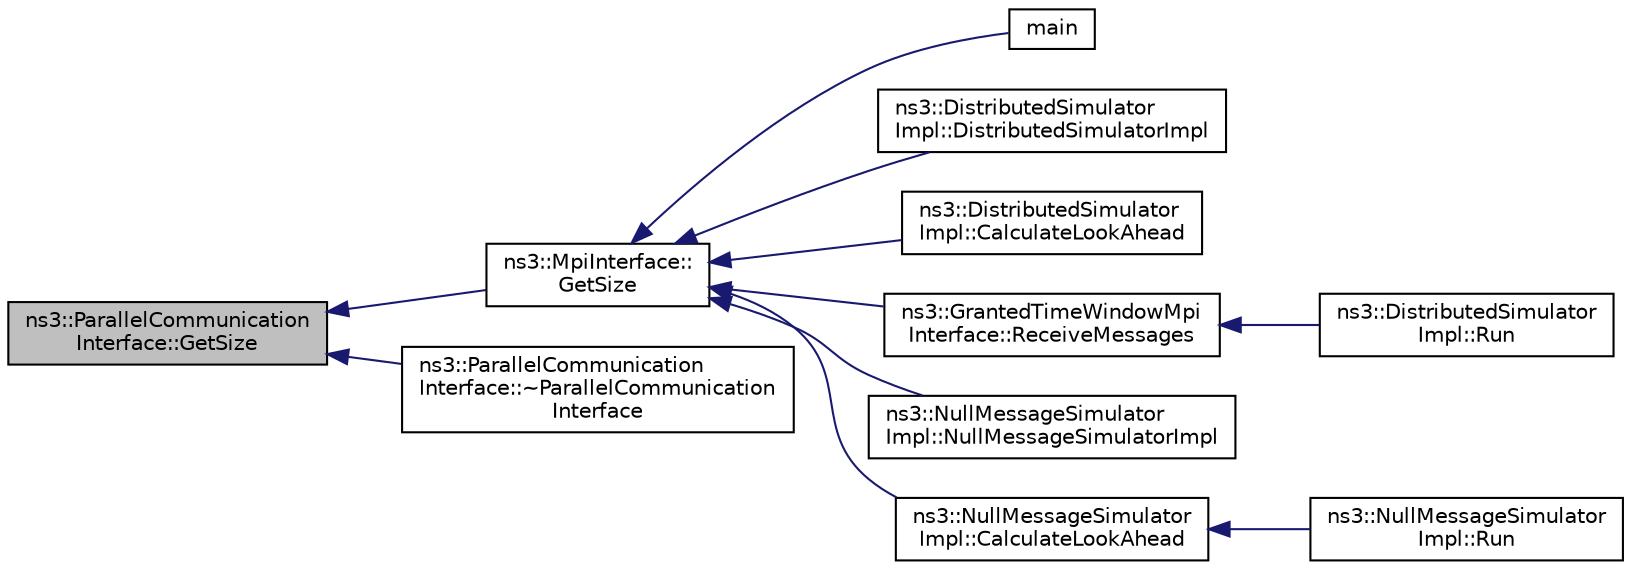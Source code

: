 digraph "ns3::ParallelCommunicationInterface::GetSize"
{
  edge [fontname="Helvetica",fontsize="10",labelfontname="Helvetica",labelfontsize="10"];
  node [fontname="Helvetica",fontsize="10",shape=record];
  rankdir="LR";
  Node1 [label="ns3::ParallelCommunication\lInterface::GetSize",height=0.2,width=0.4,color="black", fillcolor="grey75", style="filled", fontcolor="black"];
  Node1 -> Node2 [dir="back",color="midnightblue",fontsize="10",style="solid"];
  Node2 [label="ns3::MpiInterface::\lGetSize",height=0.2,width=0.4,color="black", fillcolor="white", style="filled",URL="$d8/dbe/classns3_1_1MpiInterface.html#ab35c742e7e7ad3fa07cf0dbb92413c82"];
  Node2 -> Node3 [dir="back",color="midnightblue",fontsize="10",style="solid"];
  Node3 [label="main",height=0.2,width=0.4,color="black", fillcolor="white", style="filled",URL="$df/d60/brite-MPI-example_8cc.html#a0ddf1224851353fc92bfbff6f499fa97"];
  Node2 -> Node4 [dir="back",color="midnightblue",fontsize="10",style="solid"];
  Node4 [label="ns3::DistributedSimulator\lImpl::DistributedSimulatorImpl",height=0.2,width=0.4,color="black", fillcolor="white", style="filled",URL="$d7/df7/classns3_1_1DistributedSimulatorImpl.html#aa3dd6d49e1c354278e075af9ad0bc2cd"];
  Node2 -> Node5 [dir="back",color="midnightblue",fontsize="10",style="solid"];
  Node5 [label="ns3::DistributedSimulator\lImpl::CalculateLookAhead",height=0.2,width=0.4,color="black", fillcolor="white", style="filled",URL="$d7/df7/classns3_1_1DistributedSimulatorImpl.html#a9f0890339d4631f5eeda05ac46cc824f"];
  Node2 -> Node6 [dir="back",color="midnightblue",fontsize="10",style="solid"];
  Node6 [label="ns3::GrantedTimeWindowMpi\lInterface::ReceiveMessages",height=0.2,width=0.4,color="black", fillcolor="white", style="filled",URL="$da/db3/classns3_1_1GrantedTimeWindowMpiInterface.html#a25a6699dcab1ab2e348e0b5a2c90aa42"];
  Node6 -> Node7 [dir="back",color="midnightblue",fontsize="10",style="solid"];
  Node7 [label="ns3::DistributedSimulator\lImpl::Run",height=0.2,width=0.4,color="black", fillcolor="white", style="filled",URL="$d7/df7/classns3_1_1DistributedSimulatorImpl.html#a5a2cd016631eac7f93dba3b08ab0e0dd"];
  Node2 -> Node8 [dir="back",color="midnightblue",fontsize="10",style="solid"];
  Node8 [label="ns3::NullMessageSimulator\lImpl::NullMessageSimulatorImpl",height=0.2,width=0.4,color="black", fillcolor="white", style="filled",URL="$db/dea/classns3_1_1NullMessageSimulatorImpl.html#ac5c213c5a8413e38bd2324169c3b7ab4"];
  Node2 -> Node9 [dir="back",color="midnightblue",fontsize="10",style="solid"];
  Node9 [label="ns3::NullMessageSimulator\lImpl::CalculateLookAhead",height=0.2,width=0.4,color="black", fillcolor="white", style="filled",URL="$db/dea/classns3_1_1NullMessageSimulatorImpl.html#af0601d38e69b1e21d89c7cfdc59896c8"];
  Node9 -> Node10 [dir="back",color="midnightblue",fontsize="10",style="solid"];
  Node10 [label="ns3::NullMessageSimulator\lImpl::Run",height=0.2,width=0.4,color="black", fillcolor="white", style="filled",URL="$db/dea/classns3_1_1NullMessageSimulatorImpl.html#ab6919d906d7706a688b4452127860b77"];
  Node1 -> Node11 [dir="back",color="midnightblue",fontsize="10",style="solid"];
  Node11 [label="ns3::ParallelCommunication\lInterface::~ParallelCommunication\lInterface",height=0.2,width=0.4,color="black", fillcolor="white", style="filled",URL="$d5/d06/classns3_1_1ParallelCommunicationInterface.html#aede871bf1c9d94d7a5670840e0a93484"];
}
